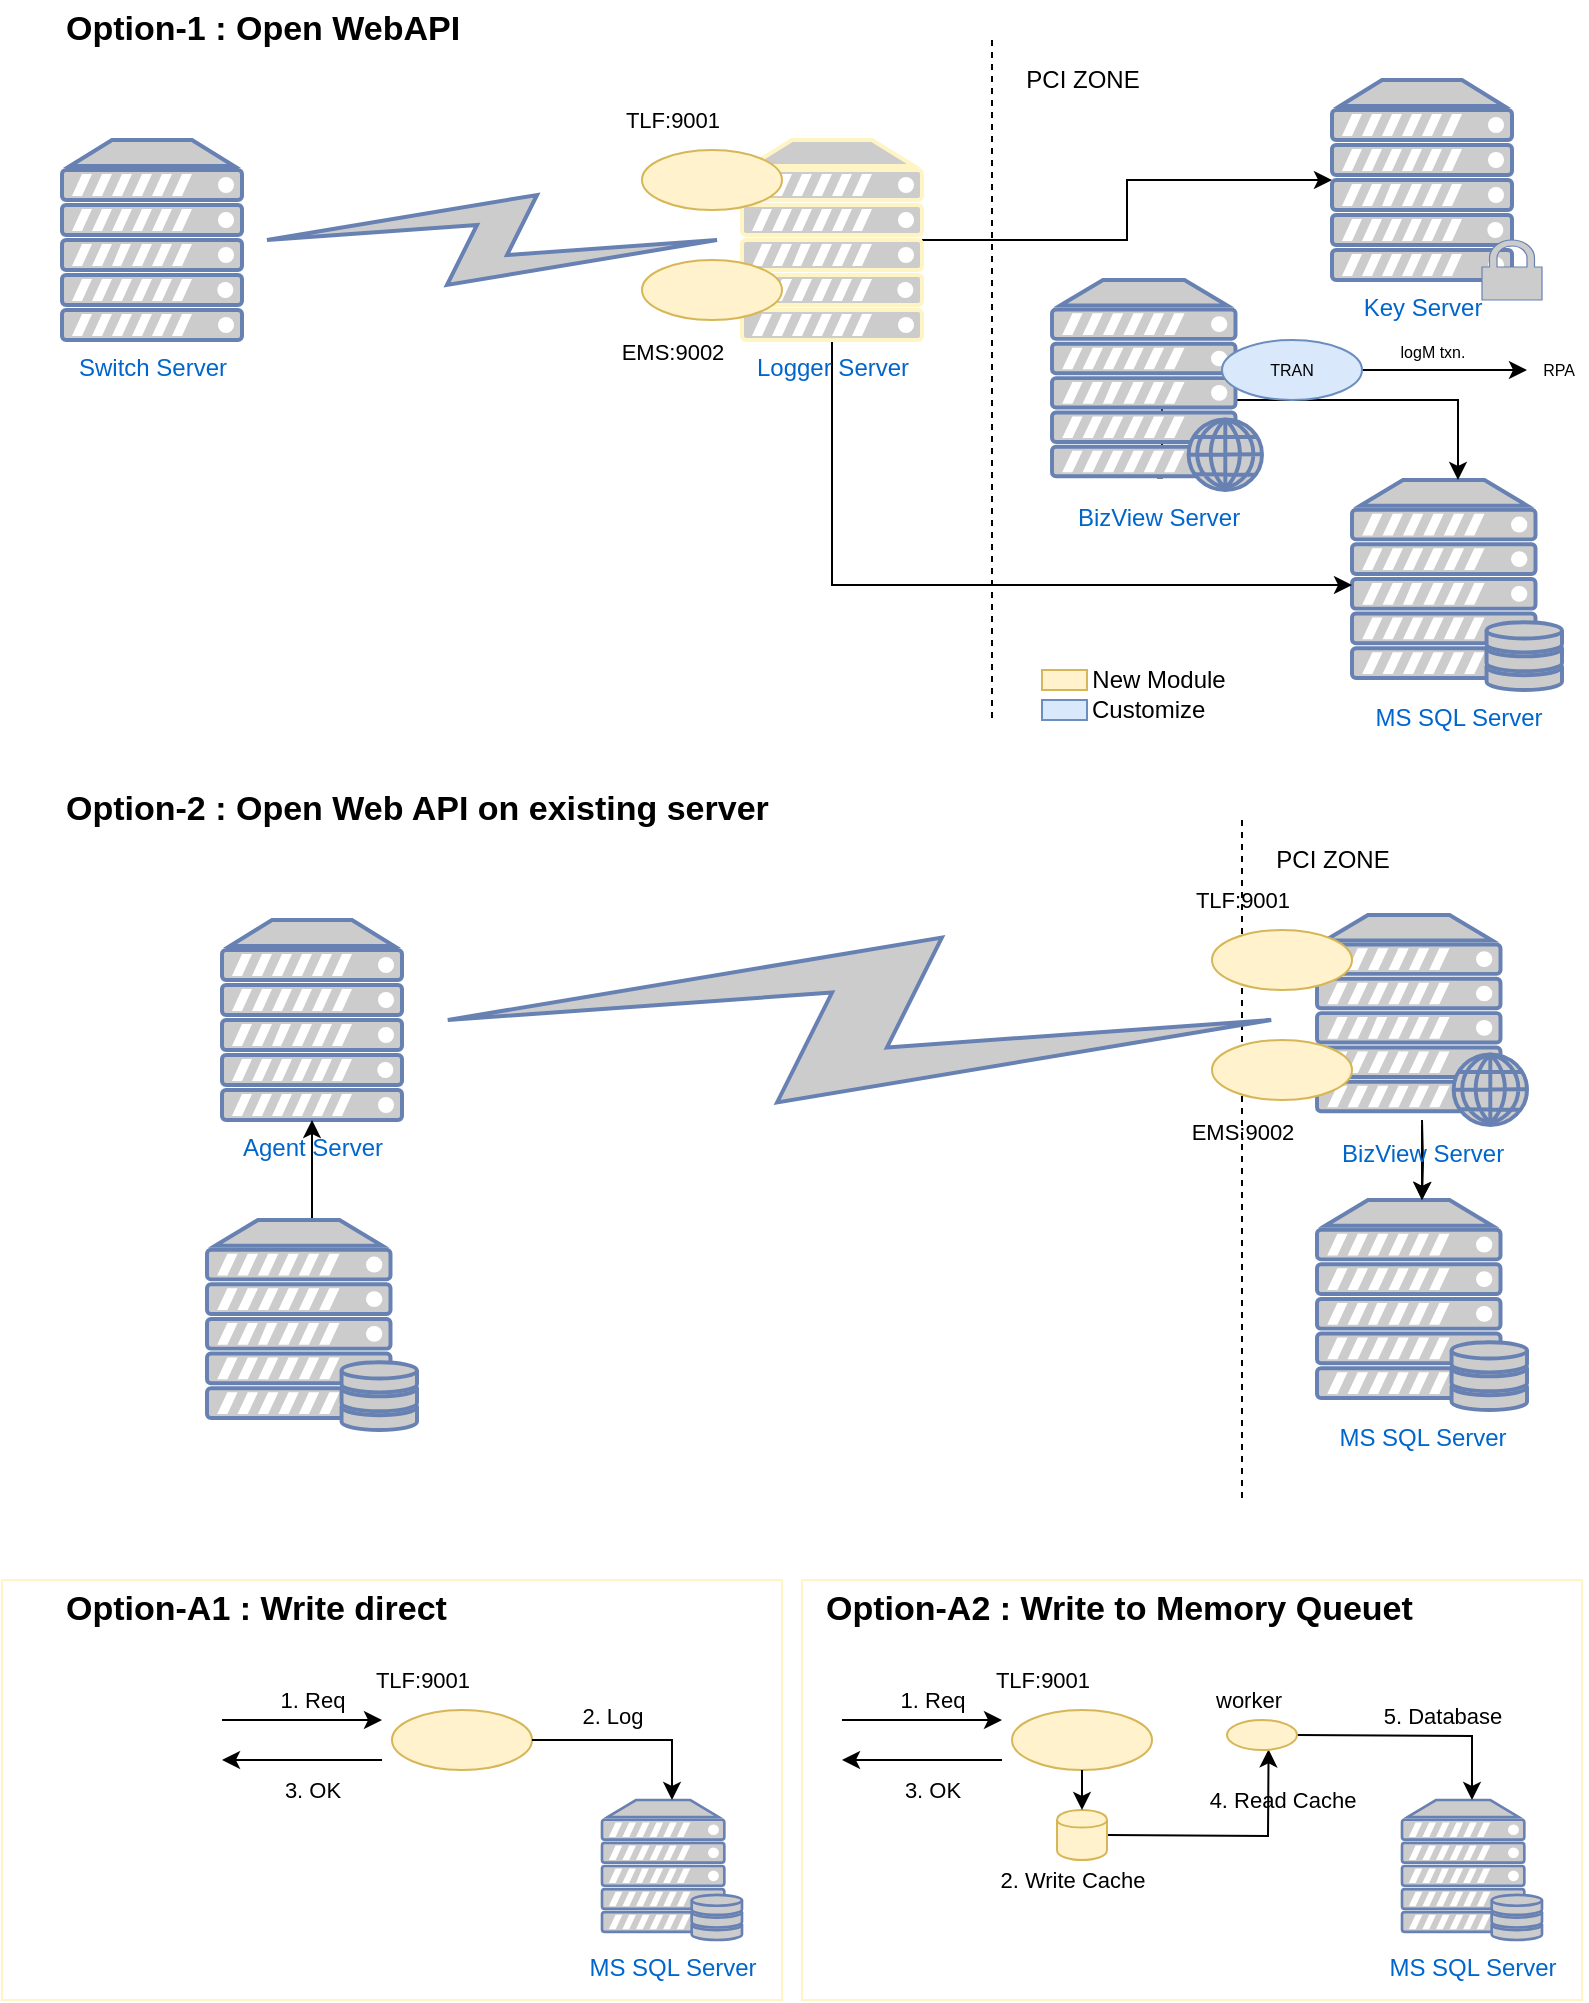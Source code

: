 <mxfile version="12.8.8" type="github">
  <diagram id="8_lbSUMcof8K4NXEEabz" name="Page-1">
    <mxGraphModel dx="1855" dy="488" grid="1" gridSize="10" guides="1" tooltips="1" connect="1" arrows="1" fold="1" page="1" pageScale="1" pageWidth="850" pageHeight="1100" math="0" shadow="0">
      <root>
        <mxCell id="0" />
        <mxCell id="1" parent="0" />
        <mxCell id="TYkr1D7elFWCSb4sxD_Y-115" value="" style="rounded=0;whiteSpace=wrap;html=1;strokeColor=#FFF4C3;fontSize=11;align=left;" parent="1" vertex="1">
          <mxGeometry x="-410" y="850" width="390" height="210" as="geometry" />
        </mxCell>
        <mxCell id="TYkr1D7elFWCSb4sxD_Y-114" value="" style="rounded=0;whiteSpace=wrap;html=1;strokeColor=#FFF4C3;fontSize=11;align=left;" parent="1" vertex="1">
          <mxGeometry x="-810" y="850" width="390" height="210" as="geometry" />
        </mxCell>
        <mxCell id="TYkr1D7elFWCSb4sxD_Y-7" value="MS SQL Server" style="fontColor=#0066CC;verticalAlign=top;verticalLabelPosition=bottom;labelPosition=center;align=center;html=1;outlineConnect=0;fillColor=#CCCCCC;strokeColor=#6881B3;gradientColor=none;gradientDirection=north;strokeWidth=2;shape=mxgraph.networks.server_storage;" parent="1" vertex="1">
          <mxGeometry x="-135" y="300" width="105" height="105" as="geometry" />
        </mxCell>
        <mxCell id="TYkr1D7elFWCSb4sxD_Y-8" value="Switch Server" style="fontColor=#0066CC;verticalAlign=top;verticalLabelPosition=bottom;labelPosition=center;align=center;html=1;outlineConnect=0;fillColor=#CCCCCC;strokeColor=#6881B3;gradientColor=none;gradientDirection=north;strokeWidth=2;shape=mxgraph.networks.server;" parent="1" vertex="1">
          <mxGeometry x="-780" y="130" width="90" height="100" as="geometry" />
        </mxCell>
        <mxCell id="TYkr1D7elFWCSb4sxD_Y-15" style="edgeStyle=orthogonalEdgeStyle;rounded=0;orthogonalLoop=1;jettySize=auto;html=1;exitX=0.5;exitY=1;exitDx=0;exitDy=0;exitPerimeter=0;entryX=0;entryY=0.5;entryDx=0;entryDy=0;entryPerimeter=0;" parent="1" source="TYkr1D7elFWCSb4sxD_Y-10" target="TYkr1D7elFWCSb4sxD_Y-7" edge="1">
          <mxGeometry relative="1" as="geometry" />
        </mxCell>
        <mxCell id="et4fhFkGnerXxXOqaacq-8" style="edgeStyle=orthogonalEdgeStyle;rounded=0;orthogonalLoop=1;jettySize=auto;html=1;exitX=1;exitY=0.5;exitDx=0;exitDy=0;exitPerimeter=0;entryX=0;entryY=0.5;entryDx=0;entryDy=0;entryPerimeter=0;" edge="1" parent="1" source="TYkr1D7elFWCSb4sxD_Y-10" target="et4fhFkGnerXxXOqaacq-5">
          <mxGeometry relative="1" as="geometry" />
        </mxCell>
        <mxCell id="TYkr1D7elFWCSb4sxD_Y-10" value="Logger Server" style="fontColor=#0066CC;verticalAlign=top;verticalLabelPosition=bottom;labelPosition=center;align=center;html=1;outlineConnect=0;fillColor=#CCCCCC;strokeColor=#FFF4C3;gradientColor=none;gradientDirection=north;strokeWidth=2;shape=mxgraph.networks.server;" parent="1" vertex="1">
          <mxGeometry x="-440" y="130" width="90" height="100" as="geometry" />
        </mxCell>
        <mxCell id="TYkr1D7elFWCSb4sxD_Y-23" value="" style="html=1;outlineConnect=0;fillColor=#CCCCCC;strokeColor=#6881B3;gradientColor=none;gradientDirection=north;strokeWidth=2;shape=mxgraph.networks.comm_link_edge;html=1;exitX=1;exitY=0.5;exitDx=0;exitDy=0;exitPerimeter=0;" parent="1" source="TYkr1D7elFWCSb4sxD_Y-8" target="TYkr1D7elFWCSb4sxD_Y-10" edge="1">
          <mxGeometry width="100" height="100" relative="1" as="geometry">
            <mxPoint x="-520" y="300" as="sourcePoint" />
            <mxPoint x="-420" y="200" as="targetPoint" />
          </mxGeometry>
        </mxCell>
        <mxCell id="TYkr1D7elFWCSb4sxD_Y-25" value="" style="endArrow=none;dashed=1;html=1;" parent="1" edge="1">
          <mxGeometry width="50" height="50" relative="1" as="geometry">
            <mxPoint x="-315" y="80" as="sourcePoint" />
            <mxPoint x="-315" y="420" as="targetPoint" />
          </mxGeometry>
        </mxCell>
        <mxCell id="TYkr1D7elFWCSb4sxD_Y-26" value="PCI ZONE" style="text;html=1;align=center;verticalAlign=middle;resizable=0;points=[];autosize=1;" parent="1" vertex="1">
          <mxGeometry x="-305" y="90" width="70" height="20" as="geometry" />
        </mxCell>
        <mxCell id="TYkr1D7elFWCSb4sxD_Y-27" value="Option-1 : Open WebAPI" style="text;html=1;align=left;verticalAlign=middle;resizable=0;points=[];autosize=1;fontSize=17;fontStyle=1" parent="1" vertex="1">
          <mxGeometry x="-780" y="60" width="210" height="30" as="geometry" />
        </mxCell>
        <mxCell id="et4fhFkGnerXxXOqaacq-3" style="edgeStyle=orthogonalEdgeStyle;rounded=0;orthogonalLoop=1;jettySize=auto;html=1;exitX=0.5;exitY=0.94;exitDx=0;exitDy=0;exitPerimeter=0;" edge="1" parent="1" source="TYkr1D7elFWCSb4sxD_Y-28" target="TYkr1D7elFWCSb4sxD_Y-7">
          <mxGeometry relative="1" as="geometry">
            <Array as="points">
              <mxPoint x="-230" y="260" />
              <mxPoint x="-82" y="260" />
            </Array>
          </mxGeometry>
        </mxCell>
        <mxCell id="TYkr1D7elFWCSb4sxD_Y-28" value="BizView Server" style="fontColor=#0066CC;verticalAlign=top;verticalLabelPosition=bottom;labelPosition=center;align=center;html=1;outlineConnect=0;fillColor=#CCCCCC;strokeColor=#6881B3;gradientColor=none;gradientDirection=north;strokeWidth=2;shape=mxgraph.networks.web_server;" parent="1" vertex="1">
          <mxGeometry x="-285" y="200" width="105" height="105" as="geometry" />
        </mxCell>
        <mxCell id="TYkr1D7elFWCSb4sxD_Y-38" value="" style="group" parent="1" vertex="1" connectable="0">
          <mxGeometry x="-505" y="110" width="85" height="55" as="geometry" />
        </mxCell>
        <mxCell id="TYkr1D7elFWCSb4sxD_Y-30" value="TLF:9001" style="text;html=1;align=center;verticalAlign=middle;resizable=0;points=[];autosize=1;fontSize=11;" parent="TYkr1D7elFWCSb4sxD_Y-38" vertex="1">
          <mxGeometry width="60" height="20" as="geometry" />
        </mxCell>
        <mxCell id="TYkr1D7elFWCSb4sxD_Y-34" value="" style="ellipse;whiteSpace=wrap;html=1;fontSize=17;fillColor=#fff2cc;strokeColor=#d6b656;" parent="TYkr1D7elFWCSb4sxD_Y-38" vertex="1">
          <mxGeometry x="15" y="25" width="70" height="30" as="geometry" />
        </mxCell>
        <mxCell id="TYkr1D7elFWCSb4sxD_Y-40" value="" style="group" parent="1" vertex="1" connectable="0">
          <mxGeometry x="-510" y="190" width="90" height="56" as="geometry" />
        </mxCell>
        <mxCell id="TYkr1D7elFWCSb4sxD_Y-31" value="EMS:9002" style="text;html=1;align=center;verticalAlign=middle;resizable=0;points=[];autosize=1;fontSize=11;" parent="TYkr1D7elFWCSb4sxD_Y-40" vertex="1">
          <mxGeometry y="36" width="70" height="20" as="geometry" />
        </mxCell>
        <mxCell id="TYkr1D7elFWCSb4sxD_Y-35" value="" style="ellipse;whiteSpace=wrap;html=1;fontSize=17;fillColor=#fff2cc;strokeColor=#d6b656;" parent="TYkr1D7elFWCSb4sxD_Y-40" vertex="1">
          <mxGeometry x="20" width="70" height="30" as="geometry" />
        </mxCell>
        <mxCell id="TYkr1D7elFWCSb4sxD_Y-41" value="MS SQL Server" style="fontColor=#0066CC;verticalAlign=top;verticalLabelPosition=bottom;labelPosition=center;align=center;html=1;outlineConnect=0;fillColor=#CCCCCC;strokeColor=#6881B3;gradientColor=none;gradientDirection=north;strokeWidth=2;shape=mxgraph.networks.server_storage;" parent="1" vertex="1">
          <mxGeometry x="-152.5" y="660" width="105" height="105" as="geometry" />
        </mxCell>
        <mxCell id="TYkr1D7elFWCSb4sxD_Y-42" value="Agent Server" style="fontColor=#0066CC;verticalAlign=top;verticalLabelPosition=bottom;labelPosition=center;align=center;html=1;outlineConnect=0;fillColor=#CCCCCC;strokeColor=#6881B3;gradientColor=none;gradientDirection=north;strokeWidth=2;shape=mxgraph.networks.server;" parent="1" vertex="1">
          <mxGeometry x="-700" y="520" width="90" height="100" as="geometry" />
        </mxCell>
        <mxCell id="TYkr1D7elFWCSb4sxD_Y-46" style="edgeStyle=orthogonalEdgeStyle;rounded=0;orthogonalLoop=1;jettySize=auto;html=1;" parent="1" target="TYkr1D7elFWCSb4sxD_Y-41" edge="1">
          <mxGeometry relative="1" as="geometry">
            <mxPoint x="-100" y="620" as="sourcePoint" />
          </mxGeometry>
        </mxCell>
        <mxCell id="TYkr1D7elFWCSb4sxD_Y-47" style="edgeStyle=orthogonalEdgeStyle;rounded=0;orthogonalLoop=1;jettySize=auto;html=1;exitX=0.5;exitY=0;exitDx=0;exitDy=0;exitPerimeter=0;entryX=0.5;entryY=1;entryDx=0;entryDy=0;entryPerimeter=0;" parent="1" source="TYkr1D7elFWCSb4sxD_Y-48" target="TYkr1D7elFWCSb4sxD_Y-42" edge="1">
          <mxGeometry relative="1" as="geometry" />
        </mxCell>
        <mxCell id="TYkr1D7elFWCSb4sxD_Y-48" value="" style="fontColor=#0066CC;verticalAlign=top;verticalLabelPosition=bottom;labelPosition=center;align=center;html=1;outlineConnect=0;fillColor=#CCCCCC;strokeColor=#6881B3;gradientColor=none;gradientDirection=north;strokeWidth=2;shape=mxgraph.networks.server_storage;" parent="1" vertex="1">
          <mxGeometry x="-707.5" y="670" width="105" height="105" as="geometry" />
        </mxCell>
        <mxCell id="TYkr1D7elFWCSb4sxD_Y-50" value="" style="endArrow=none;dashed=1;html=1;" parent="1" edge="1">
          <mxGeometry width="50" height="50" relative="1" as="geometry">
            <mxPoint x="-190" y="470" as="sourcePoint" />
            <mxPoint x="-190" y="810" as="targetPoint" />
          </mxGeometry>
        </mxCell>
        <mxCell id="TYkr1D7elFWCSb4sxD_Y-51" value="PCI ZONE" style="text;html=1;align=center;verticalAlign=middle;resizable=0;points=[];autosize=1;" parent="1" vertex="1">
          <mxGeometry x="-180" y="480" width="70" height="20" as="geometry" />
        </mxCell>
        <mxCell id="TYkr1D7elFWCSb4sxD_Y-52" value="Option-2 : Open Web API on existing server" style="text;html=1;align=left;verticalAlign=middle;resizable=0;points=[];autosize=1;fontSize=17;fontStyle=1" parent="1" vertex="1">
          <mxGeometry x="-780" y="450" width="370" height="30" as="geometry" />
        </mxCell>
        <mxCell id="TYkr1D7elFWCSb4sxD_Y-53" value="" style="edgeStyle=orthogonalEdgeStyle;rounded=0;orthogonalLoop=1;jettySize=auto;html=1;fontSize=17;" parent="1" source="TYkr1D7elFWCSb4sxD_Y-54" target="TYkr1D7elFWCSb4sxD_Y-41" edge="1">
          <mxGeometry relative="1" as="geometry" />
        </mxCell>
        <mxCell id="TYkr1D7elFWCSb4sxD_Y-54" value="BizView Server" style="fontColor=#0066CC;verticalAlign=top;verticalLabelPosition=bottom;labelPosition=center;align=center;html=1;outlineConnect=0;fillColor=#CCCCCC;strokeColor=#6881B3;gradientColor=none;gradientDirection=north;strokeWidth=2;shape=mxgraph.networks.web_server;" parent="1" vertex="1">
          <mxGeometry x="-152.5" y="517.5" width="105" height="105" as="geometry" />
        </mxCell>
        <mxCell id="TYkr1D7elFWCSb4sxD_Y-55" value="" style="group" parent="1" vertex="1" connectable="0">
          <mxGeometry x="-220" y="500" width="85" height="55" as="geometry" />
        </mxCell>
        <mxCell id="TYkr1D7elFWCSb4sxD_Y-56" value="TLF:9001" style="text;html=1;align=center;verticalAlign=middle;resizable=0;points=[];autosize=1;fontSize=11;" parent="TYkr1D7elFWCSb4sxD_Y-55" vertex="1">
          <mxGeometry width="60" height="20" as="geometry" />
        </mxCell>
        <mxCell id="TYkr1D7elFWCSb4sxD_Y-57" value="" style="ellipse;whiteSpace=wrap;html=1;fontSize=17;fillColor=#fff2cc;strokeColor=#d6b656;" parent="TYkr1D7elFWCSb4sxD_Y-55" vertex="1">
          <mxGeometry x="15" y="25" width="70" height="30" as="geometry" />
        </mxCell>
        <mxCell id="TYkr1D7elFWCSb4sxD_Y-58" value="" style="group" parent="1" vertex="1" connectable="0">
          <mxGeometry x="-225" y="580" width="90" height="56" as="geometry" />
        </mxCell>
        <mxCell id="TYkr1D7elFWCSb4sxD_Y-59" value="EMS:9002" style="text;html=1;align=center;verticalAlign=middle;resizable=0;points=[];autosize=1;fontSize=11;" parent="TYkr1D7elFWCSb4sxD_Y-58" vertex="1">
          <mxGeometry y="36" width="70" height="20" as="geometry" />
        </mxCell>
        <mxCell id="TYkr1D7elFWCSb4sxD_Y-60" value="" style="ellipse;whiteSpace=wrap;html=1;fontSize=17;fillColor=#fff2cc;strokeColor=#d6b656;" parent="TYkr1D7elFWCSb4sxD_Y-58" vertex="1">
          <mxGeometry x="20" width="70" height="30" as="geometry" />
        </mxCell>
        <mxCell id="TYkr1D7elFWCSb4sxD_Y-61" value="" style="html=1;outlineConnect=0;fillColor=#CCCCCC;strokeColor=#6881B3;gradientColor=none;gradientDirection=north;strokeWidth=2;shape=mxgraph.networks.comm_link_edge;html=1;exitX=1;exitY=0.5;exitDx=0;exitDy=0;exitPerimeter=0;entryX=0;entryY=0.5;entryDx=0;entryDy=0;entryPerimeter=0;" parent="1" source="TYkr1D7elFWCSb4sxD_Y-42" target="TYkr1D7elFWCSb4sxD_Y-54" edge="1">
          <mxGeometry width="100" height="100" relative="1" as="geometry">
            <mxPoint x="-570" y="569.29" as="sourcePoint" />
            <mxPoint x="-275" y="569.29" as="targetPoint" />
          </mxGeometry>
        </mxCell>
        <mxCell id="TYkr1D7elFWCSb4sxD_Y-65" value="" style="group" parent="1" vertex="1" connectable="0">
          <mxGeometry x="-630" y="890" width="85" height="55" as="geometry" />
        </mxCell>
        <mxCell id="TYkr1D7elFWCSb4sxD_Y-66" value="TLF:9001" style="text;html=1;align=center;verticalAlign=middle;resizable=0;points=[];autosize=1;fontSize=11;" parent="TYkr1D7elFWCSb4sxD_Y-65" vertex="1">
          <mxGeometry width="60" height="20" as="geometry" />
        </mxCell>
        <mxCell id="TYkr1D7elFWCSb4sxD_Y-67" value="" style="ellipse;whiteSpace=wrap;html=1;fontSize=17;fillColor=#fff2cc;strokeColor=#d6b656;" parent="TYkr1D7elFWCSb4sxD_Y-65" vertex="1">
          <mxGeometry x="15" y="25" width="70" height="30" as="geometry" />
        </mxCell>
        <mxCell id="TYkr1D7elFWCSb4sxD_Y-73" value="" style="endArrow=classic;html=1;fontSize=11;" parent="1" edge="1">
          <mxGeometry width="50" height="50" relative="1" as="geometry">
            <mxPoint x="-700" y="920" as="sourcePoint" />
            <mxPoint x="-620" y="920" as="targetPoint" />
          </mxGeometry>
        </mxCell>
        <mxCell id="TYkr1D7elFWCSb4sxD_Y-74" value="1. Req" style="text;html=1;align=center;verticalAlign=middle;resizable=0;points=[];autosize=1;fontSize=11;" parent="1" vertex="1">
          <mxGeometry x="-680" y="900" width="50" height="20" as="geometry" />
        </mxCell>
        <mxCell id="TYkr1D7elFWCSb4sxD_Y-76" value="" style="endArrow=classic;html=1;fontSize=11;" parent="1" edge="1">
          <mxGeometry width="50" height="50" relative="1" as="geometry">
            <mxPoint x="-620" y="940" as="sourcePoint" />
            <mxPoint x="-700" y="940" as="targetPoint" />
          </mxGeometry>
        </mxCell>
        <mxCell id="TYkr1D7elFWCSb4sxD_Y-78" value="MS SQL Server" style="fontColor=#0066CC;verticalAlign=top;verticalLabelPosition=bottom;labelPosition=center;align=center;html=1;outlineConnect=0;fillColor=#CCCCCC;strokeColor=#6881B3;gradientColor=none;gradientDirection=north;strokeWidth=2;shape=mxgraph.networks.server_storage;" parent="1" vertex="1">
          <mxGeometry x="-510" y="960" width="70" height="70" as="geometry" />
        </mxCell>
        <mxCell id="TYkr1D7elFWCSb4sxD_Y-79" style="edgeStyle=none;rounded=0;orthogonalLoop=1;jettySize=auto;html=1;exitX=1;exitY=0.5;exitDx=0;exitDy=0;entryX=0.5;entryY=0;entryDx=0;entryDy=0;entryPerimeter=0;fontSize=11;" parent="1" source="TYkr1D7elFWCSb4sxD_Y-67" target="TYkr1D7elFWCSb4sxD_Y-78" edge="1">
          <mxGeometry relative="1" as="geometry">
            <Array as="points">
              <mxPoint x="-475" y="930" />
            </Array>
          </mxGeometry>
        </mxCell>
        <mxCell id="TYkr1D7elFWCSb4sxD_Y-80" value="2. Log" style="text;html=1;align=center;verticalAlign=middle;resizable=0;points=[];autosize=1;fontSize=11;" parent="1" vertex="1">
          <mxGeometry x="-530" y="907.5" width="50" height="20" as="geometry" />
        </mxCell>
        <mxCell id="TYkr1D7elFWCSb4sxD_Y-81" value="3. OK" style="text;html=1;align=center;verticalAlign=middle;resizable=0;points=[];autosize=1;fontSize=11;" parent="1" vertex="1">
          <mxGeometry x="-675" y="945" width="40" height="20" as="geometry" />
        </mxCell>
        <mxCell id="TYkr1D7elFWCSb4sxD_Y-82" value="Option-A1 : Write direct" style="text;html=1;align=left;verticalAlign=middle;resizable=0;points=[];autosize=1;fontSize=17;fontStyle=1" parent="1" vertex="1">
          <mxGeometry x="-780" y="850" width="210" height="30" as="geometry" />
        </mxCell>
        <mxCell id="TYkr1D7elFWCSb4sxD_Y-86" value="" style="endArrow=classic;html=1;fontSize=11;" parent="1" edge="1">
          <mxGeometry width="50" height="50" relative="1" as="geometry">
            <mxPoint x="-390" y="920" as="sourcePoint" />
            <mxPoint x="-310" y="920" as="targetPoint" />
          </mxGeometry>
        </mxCell>
        <mxCell id="TYkr1D7elFWCSb4sxD_Y-87" value="1. Req" style="text;html=1;align=center;verticalAlign=middle;resizable=0;points=[];autosize=1;fontSize=11;" parent="1" vertex="1">
          <mxGeometry x="-370" y="900" width="50" height="20" as="geometry" />
        </mxCell>
        <mxCell id="TYkr1D7elFWCSb4sxD_Y-88" value="" style="endArrow=classic;html=1;fontSize=11;" parent="1" edge="1">
          <mxGeometry width="50" height="50" relative="1" as="geometry">
            <mxPoint x="-310" y="940" as="sourcePoint" />
            <mxPoint x="-390" y="940" as="targetPoint" />
          </mxGeometry>
        </mxCell>
        <mxCell id="TYkr1D7elFWCSb4sxD_Y-89" value="MS SQL Server" style="fontColor=#0066CC;verticalAlign=top;verticalLabelPosition=bottom;labelPosition=center;align=center;html=1;outlineConnect=0;fillColor=#CCCCCC;strokeColor=#6881B3;gradientColor=none;gradientDirection=north;strokeWidth=2;shape=mxgraph.networks.server_storage;" parent="1" vertex="1">
          <mxGeometry x="-110" y="960" width="70" height="70" as="geometry" />
        </mxCell>
        <mxCell id="TYkr1D7elFWCSb4sxD_Y-91" value="2. Write Cache" style="text;html=1;align=center;verticalAlign=middle;resizable=0;points=[];autosize=1;fontSize=11;" parent="1" vertex="1">
          <mxGeometry x="-320" y="990" width="90" height="20" as="geometry" />
        </mxCell>
        <mxCell id="TYkr1D7elFWCSb4sxD_Y-92" value="3. OK" style="text;html=1;align=center;verticalAlign=middle;resizable=0;points=[];autosize=1;fontSize=11;" parent="1" vertex="1">
          <mxGeometry x="-365" y="945" width="40" height="20" as="geometry" />
        </mxCell>
        <mxCell id="TYkr1D7elFWCSb4sxD_Y-93" value="Option-A2 : Write to Memory Queuet" style="text;html=1;align=left;verticalAlign=middle;resizable=0;points=[];autosize=1;fontSize=17;fontStyle=1" parent="1" vertex="1">
          <mxGeometry x="-400" y="850" width="310" height="30" as="geometry" />
        </mxCell>
        <mxCell id="TYkr1D7elFWCSb4sxD_Y-111" style="edgeStyle=none;rounded=0;orthogonalLoop=1;jettySize=auto;html=1;exitX=1;exitY=0.5;exitDx=0;exitDy=0;entryX=0.594;entryY=0.979;entryDx=0;entryDy=0;entryPerimeter=0;fontSize=11;" parent="1" source="TYkr1D7elFWCSb4sxD_Y-94" target="TYkr1D7elFWCSb4sxD_Y-105" edge="1">
          <mxGeometry relative="1" as="geometry">
            <Array as="points">
              <mxPoint x="-177" y="978" />
            </Array>
          </mxGeometry>
        </mxCell>
        <mxCell id="TYkr1D7elFWCSb4sxD_Y-94" value="" style="shape=cylinder;whiteSpace=wrap;html=1;boundedLbl=1;backgroundOutline=1;strokeColor=#d6b656;fontSize=11;align=left;fillColor=#fff2cc;" parent="1" vertex="1">
          <mxGeometry x="-282.5" y="965" width="25" height="25" as="geometry" />
        </mxCell>
        <mxCell id="TYkr1D7elFWCSb4sxD_Y-98" value="5. Database" style="text;html=1;align=center;verticalAlign=middle;resizable=0;points=[];autosize=1;fontSize=11;" parent="1" vertex="1">
          <mxGeometry x="-125" y="907.5" width="70" height="20" as="geometry" />
        </mxCell>
        <mxCell id="TYkr1D7elFWCSb4sxD_Y-102" value="" style="group" parent="1" vertex="1" connectable="0">
          <mxGeometry x="-320" y="890" width="85" height="55" as="geometry" />
        </mxCell>
        <mxCell id="TYkr1D7elFWCSb4sxD_Y-103" value="TLF:9001" style="text;html=1;align=center;verticalAlign=middle;resizable=0;points=[];autosize=1;fontSize=11;" parent="TYkr1D7elFWCSb4sxD_Y-102" vertex="1">
          <mxGeometry width="60" height="20" as="geometry" />
        </mxCell>
        <mxCell id="TYkr1D7elFWCSb4sxD_Y-104" value="" style="ellipse;whiteSpace=wrap;html=1;fontSize=17;fillColor=#fff2cc;strokeColor=#d6b656;" parent="TYkr1D7elFWCSb4sxD_Y-102" vertex="1">
          <mxGeometry x="15" y="25" width="70" height="30" as="geometry" />
        </mxCell>
        <mxCell id="TYkr1D7elFWCSb4sxD_Y-107" style="edgeStyle=none;rounded=0;orthogonalLoop=1;jettySize=auto;html=1;exitX=1;exitY=0.5;exitDx=0;exitDy=0;entryX=0.5;entryY=0;entryDx=0;entryDy=0;entryPerimeter=0;fontSize=11;" parent="1" source="TYkr1D7elFWCSb4sxD_Y-105" target="TYkr1D7elFWCSb4sxD_Y-89" edge="1">
          <mxGeometry relative="1" as="geometry">
            <Array as="points">
              <mxPoint x="-75" y="928" />
            </Array>
          </mxGeometry>
        </mxCell>
        <mxCell id="TYkr1D7elFWCSb4sxD_Y-105" value="" style="ellipse;whiteSpace=wrap;html=1;fontSize=17;fillColor=#fff2cc;strokeColor=#d6b656;" parent="1" vertex="1">
          <mxGeometry x="-197.5" y="920" width="35" height="15" as="geometry" />
        </mxCell>
        <mxCell id="TYkr1D7elFWCSb4sxD_Y-110" style="edgeStyle=none;rounded=0;orthogonalLoop=1;jettySize=auto;html=1;exitX=0.5;exitY=1;exitDx=0;exitDy=0;fontSize=11;" parent="1" source="TYkr1D7elFWCSb4sxD_Y-104" target="TYkr1D7elFWCSb4sxD_Y-94" edge="1">
          <mxGeometry relative="1" as="geometry" />
        </mxCell>
        <mxCell id="TYkr1D7elFWCSb4sxD_Y-112" value="4. Read Cache" style="text;html=1;align=center;verticalAlign=middle;resizable=0;points=[];autosize=1;fontSize=11;" parent="1" vertex="1">
          <mxGeometry x="-215" y="950" width="90" height="20" as="geometry" />
        </mxCell>
        <mxCell id="TYkr1D7elFWCSb4sxD_Y-113" value="worker" style="text;html=1;align=center;verticalAlign=middle;resizable=0;points=[];autosize=1;fontSize=11;" parent="1" vertex="1">
          <mxGeometry x="-212.5" y="900" width="50" height="20" as="geometry" />
        </mxCell>
        <mxCell id="et4fhFkGnerXxXOqaacq-5" value="Key Server" style="fontColor=#0066CC;verticalAlign=top;verticalLabelPosition=bottom;labelPosition=center;align=center;html=1;outlineConnect=0;fillColor=#CCCCCC;strokeColor=#6881B3;gradientColor=none;gradientDirection=north;strokeWidth=2;shape=mxgraph.networks.server;" vertex="1" parent="1">
          <mxGeometry x="-145" y="100" width="90" height="100" as="geometry" />
        </mxCell>
        <mxCell id="et4fhFkGnerXxXOqaacq-7" value="" style="fontColor=#0066CC;verticalAlign=top;verticalLabelPosition=bottom;labelPosition=center;align=center;html=1;outlineConnect=0;fillColor=#CCCCCC;strokeColor=#6881B3;gradientColor=none;gradientDirection=north;strokeWidth=2;shape=mxgraph.networks.secured;" vertex="1" parent="1">
          <mxGeometry x="-70" y="180" width="30" height="30" as="geometry" />
        </mxCell>
        <mxCell id="et4fhFkGnerXxXOqaacq-15" value="" style="group" vertex="1" connectable="0" parent="1">
          <mxGeometry x="-290" y="390" width="97.5" height="35" as="geometry" />
        </mxCell>
        <mxCell id="et4fhFkGnerXxXOqaacq-9" value="" style="rounded=0;whiteSpace=wrap;html=1;fillColor=#fff2cc;strokeColor=#d6b656;" vertex="1" parent="et4fhFkGnerXxXOqaacq-15">
          <mxGeometry y="5" width="22.5" height="10" as="geometry" />
        </mxCell>
        <mxCell id="et4fhFkGnerXxXOqaacq-10" value="New Module" style="text;html=1;align=center;verticalAlign=middle;resizable=0;points=[];autosize=1;" vertex="1" parent="et4fhFkGnerXxXOqaacq-15">
          <mxGeometry x="17.5" width="80" height="20" as="geometry" />
        </mxCell>
        <mxCell id="et4fhFkGnerXxXOqaacq-11" value="" style="rounded=0;whiteSpace=wrap;html=1;fillColor=#dae8fc;strokeColor=#6c8ebf;" vertex="1" parent="et4fhFkGnerXxXOqaacq-15">
          <mxGeometry y="20" width="22.5" height="10" as="geometry" />
        </mxCell>
        <mxCell id="et4fhFkGnerXxXOqaacq-14" value="Customize" style="text;html=1;align=left;verticalAlign=middle;resizable=0;points=[];autosize=1;" vertex="1" parent="et4fhFkGnerXxXOqaacq-15">
          <mxGeometry x="22.5" y="15" width="70" height="20" as="geometry" />
        </mxCell>
        <mxCell id="et4fhFkGnerXxXOqaacq-20" style="edgeStyle=orthogonalEdgeStyle;rounded=0;orthogonalLoop=1;jettySize=auto;html=1;exitX=1;exitY=0.5;exitDx=0;exitDy=0;fontSize=8;" edge="1" parent="1" source="et4fhFkGnerXxXOqaacq-17" target="et4fhFkGnerXxXOqaacq-18">
          <mxGeometry relative="1" as="geometry" />
        </mxCell>
        <mxCell id="et4fhFkGnerXxXOqaacq-17" value="TRAN" style="ellipse;whiteSpace=wrap;html=1;fontSize=8;fillColor=#dae8fc;strokeColor=#6c8ebf;" vertex="1" parent="1">
          <mxGeometry x="-200" y="230" width="70" height="30" as="geometry" />
        </mxCell>
        <mxCell id="et4fhFkGnerXxXOqaacq-18" value="RPA" style="text;html=1;align=center;verticalAlign=middle;resizable=0;points=[];autosize=1;fontSize=8;" vertex="1" parent="1">
          <mxGeometry x="-47.5" y="235" width="30" height="20" as="geometry" />
        </mxCell>
        <mxCell id="et4fhFkGnerXxXOqaacq-21" value="logM txn." style="text;html=1;align=center;verticalAlign=middle;resizable=0;points=[];autosize=1;fontSize=8;" vertex="1" parent="1">
          <mxGeometry x="-120" y="226" width="50" height="20" as="geometry" />
        </mxCell>
      </root>
    </mxGraphModel>
  </diagram>
</mxfile>
